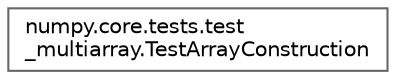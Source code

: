 digraph "Graphical Class Hierarchy"
{
 // LATEX_PDF_SIZE
  bgcolor="transparent";
  edge [fontname=Helvetica,fontsize=10,labelfontname=Helvetica,labelfontsize=10];
  node [fontname=Helvetica,fontsize=10,shape=box,height=0.2,width=0.4];
  rankdir="LR";
  Node0 [id="Node000000",label="numpy.core.tests.test\l_multiarray.TestArrayConstruction",height=0.2,width=0.4,color="grey40", fillcolor="white", style="filled",URL="$de/d4f/classnumpy_1_1core_1_1tests_1_1test__multiarray_1_1TestArrayConstruction.html",tooltip=" "];
}
